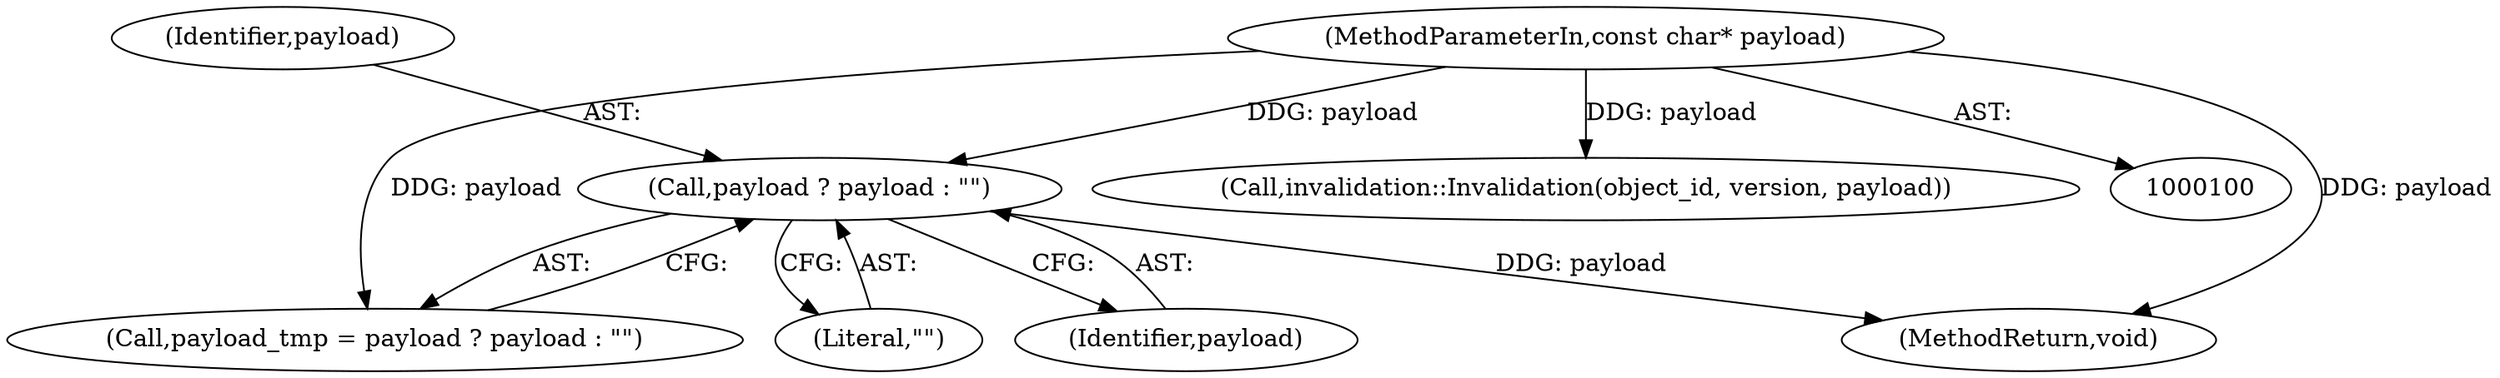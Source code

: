 digraph "1_Chrome_8a50f99c25fb70ff43aaa82b6f9569db383f0ca8_10@pointer" {
"1000109" [label="(Call,payload ? payload : \"\")"];
"1000103" [label="(MethodParameterIn,const char* payload)"];
"1000110" [label="(Identifier,payload)"];
"1000119" [label="(Call,invalidation::Invalidation(object_id, version, payload))"];
"1000111" [label="(Identifier,payload)"];
"1000112" [label="(Literal,\"\")"];
"1000109" [label="(Call,payload ? payload : \"\")"];
"1000107" [label="(Call,payload_tmp = payload ? payload : \"\")"];
"1000103" [label="(MethodParameterIn,const char* payload)"];
"1000141" [label="(MethodReturn,void)"];
"1000109" -> "1000107"  [label="AST: "];
"1000109" -> "1000111"  [label="CFG: "];
"1000109" -> "1000112"  [label="CFG: "];
"1000110" -> "1000109"  [label="AST: "];
"1000111" -> "1000109"  [label="AST: "];
"1000112" -> "1000109"  [label="AST: "];
"1000107" -> "1000109"  [label="CFG: "];
"1000109" -> "1000141"  [label="DDG: payload"];
"1000103" -> "1000109"  [label="DDG: payload"];
"1000103" -> "1000100"  [label="AST: "];
"1000103" -> "1000141"  [label="DDG: payload"];
"1000103" -> "1000107"  [label="DDG: payload"];
"1000103" -> "1000119"  [label="DDG: payload"];
}
